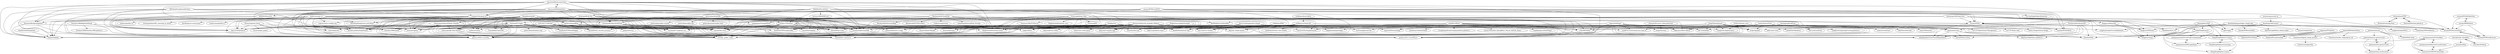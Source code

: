 digraph G {
"teadocs/numpy-cn" -> "teadocs/pandas-cn" ["e"=1]
"teadocs/numpy-cn" -> "teadocs/matplotlib-cn" ["e"=1]
"teadocs/numpy-cn" -> "lisniuse/reqman"
"teadocs/numpy-cn" -> "gytdove/WEB_GrowWay"
"teadocs/numpy-cn" -> "matrixgardener/ML_Learning_In_Action" ["e"=1]
"teadocs/numpy-cn" -> "gytdove/langxdBlog"
"teadocs/numpy-cn" -> "sugarac/react-cnodejs.org" ["e"=1]
"teadocs/numpy-cn" -> "unseim/WYNetWork" ["e"=1]
"teadocs/numpy-cn" -> "BestDingSheng/Learn-and-Share"
"teadocs/numpy-cn" -> "chenyongci/JD-Mall-Master"
"teadocs/numpy-cn" -> "petterobam/learn-scrapy" ["e"=1]
"teadocs/numpy-cn" -> "leochan2017/zgjm"
"teadocs/numpy-cn" -> "JserWang/vue-event-proxy" ["e"=1]
"teadocs/numpy-cn" -> "Rice4Gua/ZhihuDailyFlutter"
"teadocs/numpy-cn" -> "chg122345/jleopard"
"becauseofAI/awesome-face" -> "becauseofAI/MobileFace"
"becauseofAI/awesome-face" -> "hmhuo/pip-plus"
"becauseofAI/awesome-face" -> "Rice4Gua/ZhihuDailyFlutter"
"becauseofAI/awesome-face" -> "SummerOak/CrashSDK"
"becauseofAI/awesome-face" -> "liugene/linkphp"
"becauseofAI/awesome-face" -> "Jasonnor/Backpropagation"
"becauseofAI/awesome-face" -> "chuchur/kui-react"
"becauseofAI/awesome-face" -> "xiaogan18/msgserver"
"becauseofAI/awesome-face" -> "gytdove/WEB_GrowWay"
"becauseofAI/awesome-face" -> "SunshineBrother/SwiftTools"
"becauseofAI/awesome-face" -> "aizuzi/FastAdapter" ["e"=1]
"becauseofAI/awesome-face" -> "elizond0/M-Commerce"
"becauseofAI/awesome-face" -> "CP-0/py_spider_codes"
"becauseofAI/awesome-face" -> "unseim/WYNetWork" ["e"=1]
"becauseofAI/awesome-face" -> "liweimin1996/xiaoAI"
"becauseofAI/MobileFace" -> "SummerOak/CrashSDK"
"becauseofAI/MobileFace" -> "liugene/linkphp"
"becauseofAI/MobileFace" -> "gytdove/WEB_GrowWay"
"becauseofAI/MobileFace" -> "becauseofAI/awesome-face"
"becauseofAI/MobileFace" -> "xiaogan18/msgserver"
"becauseofAI/MobileFace" -> "SunshineBrother/SwiftTools"
"becauseofAI/MobileFace" -> "Rice4Gua/ZhihuDailyFlutter"
"becauseofAI/MobileFace" -> "liweimin1996/xiaoAI"
"becauseofAI/MobileFace" -> "chuchur/kui-react"
"becauseofAI/MobileFace" -> "aizuzi/FastAdapter" ["e"=1]
"becauseofAI/MobileFace" -> "elizond0/Vps-notes"
"becauseofAI/MobileFace" -> "CP-0/py_spider_codes"
"becauseofAI/MobileFace" -> "hmhuo/pip-plus"
"becauseofAI/MobileFace" -> "elizond0/M-Commerce"
"becauseofAI/MobileFace" -> "chg122345/jleopard"
"zolad/ZoomInImageView" -> "liugene/linkphp"
"BlackmodeN/iCloudDisk" -> "BlackmodeN/AwesomeBlog"
"BlackmodeN/iCloudDisk" -> "BlackmodeN/CSVEncoders"
"BlackmodeN/iCloudDisk" -> "GoldenLiang/toutiao"
"BlackmodeN/iCloudDisk" -> "MaiJiantian/blockchain-kotlin"
"BlackmodeN/iCloudDisk" -> "gytdove/WEB_GrowWay"
"BlackmodeN/iCloudDisk" -> "gytdove/iOS_FriendShare"
"BlackmodeN/iCloudDisk" -> "chenyongci/JD-Mall-Master"
"BlackmodeN/iCloudDisk" -> "ddzy/react-employ-app"
"BlackmodeN/iCloudDisk" -> "CP-0/py_spider_codes"
"BlackmodeN/iCloudDisk" -> "liweimin1996/xiaoAI"
"BlackmodeN/iCloudDisk" -> "zhuyiche/sfcn-opi"
"BlackmodeN/iCloudDisk" -> "SummerOak/CrashSDK"
"BlackmodeN/iCloudDisk" -> "chuchur/kui-react"
"BlackmodeN/iCloudDisk" -> "unseim/WYKit"
"BlackmodeN/iCloudDisk" -> "quhailong/NetworkDisk_Storage" ["e"=1]
"toxicaker/job_shceduler" -> "toxicaker/ltcd4vip"
"toxicaker/job_shceduler" -> "toxicaker/blog"
"toxicaker/ltcd4vip" -> "toxicaker/job_shceduler"
"Yoshino-UI/Yoshino" -> "gytdove/WEB_GrowWay"
"Yoshino-UI/Yoshino" -> "leochan2017/p2pcalc-xcx"
"Yoshino-UI/Yoshino" -> "liugene/linkphp"
"Yoshino-UI/Yoshino" -> "elizond0/M-Commerce"
"Yoshino-UI/Yoshino" -> "elizond0/Vps-notes"
"Yoshino-UI/Yoshino" -> "SummerOak/CrashSDK"
"Yoshino-UI/Yoshino" -> "CP-0/py_spider_codes"
"Yoshino-UI/Yoshino" -> "lisniuse/reqman"
"Yoshino-UI/Yoshino" -> "chg122345/jleopard"
"Yoshino-UI/Yoshino" -> "RealMoMo/Android-Tips"
"sxfad/porter" -> "chrisli-03/SortingAnimation"
"sxfad/porter" -> "L-WJ1995/Slider"
"sxfad/porter" -> "MaiJiantian/blockchain-kotlin"
"sxfad/porter" -> "RealMoMo/Android-Tips"
"sxfad/porter" -> "zhuyiche/sfcn-opi"
"sxfad/porter" -> "Chasel-Shao/CSModel" ["e"=1]
"sxfad/porter" -> "fakeyanss/Hexo-Album"
"sxfad/porter" -> "gytdove/WEB_GrowWay"
"sxfad/porter" -> "Daintly/DYKit"
"sxfad/porter" -> "pikapikapikachuuu/VisualDependency"
"sxfad/porter" -> "liugene/linkphp"
"sxfad/porter" -> "petterobam/learn-scrapy" ["e"=1]
"sxfad/porter" -> "chg122345/jleopard"
"sxfad/porter" -> "CP-0/py_spider_codes"
"sxfad/porter" -> "Rice4Gua/ZhihuDailyFlutter"
"weijhfly/rolldate" -> "weijhfly/jqueryDatePlugin"
"weijhfly/rolldate" -> "pikapikapikachuuu/VisualDependency"
"weijhfly/rolldate" -> "gytdove/WEB_GrowWay"
"weijhfly/rolldate" -> "Daintly/DYKit"
"weijhfly/rolldate" -> "chrisli-03/SortingAnimation"
"weijhfly/rolldate" -> "L-WJ1995/Slider"
"weijhfly/rolldate" -> "jack870131/awesome-java-note-cn"
"weijhfly/rolldate" -> "geminate/d-tools"
"weijhfly/rolldate" -> "SunAlwaysOnline/Sukeda" ["e"=1]
"weijhfly/rolldate" -> "lisniuse/reqman"
"weijhfly/rolldate" -> "chg122345/wechatApp"
"weijhfly/rolldate" -> "tsunghanjacktsai/tsunghanjacktsai.github.io" ["e"=1]
"weijhfly/rolldate" -> "zhuyiche/sfcn-opi"
"weijhfly/rolldate" -> "MaiJiantian/blockchain-kotlin"
"weijhfly/rolldate" -> "chrisli-03/Docker_SpringBoot_Tomcat_MySQL_Demo"
"SummerOak/CrashSDK" -> "liugene/linkphp"
"SummerOak/CrashSDK" -> "gytdove/WEB_GrowWay"
"SummerOak/CrashSDK" -> "elizond0/M-Commerce"
"SummerOak/CrashSDK" -> "gytdove/iOS_FriendShare"
"petterobam/html2file" -> "gytdove/WEB_GrowWay"
"petterobam/html2file" -> "petterobam/sqlite-console" ["e"=1]
"petterobam/html2file" -> "petterobam/sqlite-oop" ["e"=1]
"petterobam/html2file" -> "SummerOak/CrashSDK"
"petterobam/html2file" -> "elizond0/M-Commerce"
"petterobam/html2file" -> "lisniuse/reqman"
"petterobam/html2file" -> "gytdove/iOS_FriendShare"
"petterobam/html2file" -> "liugene/linkphp"
"petterobam/html2file" -> "petterobam/mds2index.html" ["e"=1]
"petterobam/html2file" -> "petterobam/learn-scrapy" ["e"=1]
"petterobam/html2file" -> "gytdove/langxdBlog"
"petterobam/html2file" -> "chenyongci/JD-Mall-Master"
"petterobam/html2file" -> "kealdishx/ZSNavigationBar"
"petterobam/html2file" -> "CP-0/py_spider_codes"
"petterobam/html2file" -> "elizond0/Vps-notes"
"limxing/LaplaceKLine" -> "rui7157/Operational-Management"
"limxing/LaplaceKLine" -> "rui7157/Daily-code"
"limxing/LaplaceKLine" -> "clarity-design/clarity-design"
"limxing/LaplaceKLine" -> "kev1nzh/qinker"
"limxing/LaplaceKLine" -> "kev1nzh/small-koa"
"limxing/LaplaceKLine" -> "kev1nzh/vue-wechat"
"songpanpan/ChangePhone" -> "kealdishx/ZSNavigationBar"
"songpanpan/ChangePhone" -> "leochan2017/p2pcalc-xcx"
"songpanpan/ChangePhone" -> "chuchur/kui-react"
"MQZHot/DaisyNet" -> "Jasonnor/Backpropagation"
"MQZHot/DaisyNet" -> "SunshineBrother/SwiftTools"
"MQZHot/DaisyNet" -> "chg122345/jleopard"
"HitChainFoundation/hitchain" -> "liugene/linkphp"
"HitChainFoundation/hitchain" -> "unseim/WYKit"
"HitChainFoundation/hitchain" -> "Jasonnor/Backpropagation"
"HitChainFoundation/hitchain" -> "xiaogan18/msgserver"
"HitChainFoundation/hitchain" -> "weiforce/coinex" ["e"=1]
"HitChainFoundation/hitchain" -> "chg122345/jleopard"
"HitChainFoundation/hitchain" -> "lisniuse/reqman"
"HitChainFoundation/hitchain" -> "gytdove/WEB_GrowWay"
"burhanxz/Distributed-KV" -> "DostylcWu/ssr-linux"
"burhanxz/Distributed-KV" -> "Daintly/DYKit"
"burhanxz/Distributed-KV" -> "fakeYanss/fakeYanss.github.io"
"burhanxz/Distributed-KV" -> "geminate/d-tools"
"burhanxz/Distributed-KV" -> "L-WJ1995/Slider"
"burhanxz/Distributed-KV" -> "pikapikapikachuuu/VisualDependency"
"burhanxz/Distributed-KV" -> "chg122345/wechatApp"
"Jasonnor/th-music-video-generator" -> "striges/arc4nix"
"JimCurryWang/python-shopee" -> "RealMoMo/Android-Tips"
"JimCurryWang/python-shopee" -> "Echosong/wxpay"
"JimCurryWang/python-shopee" -> "chg122345/wechatApp"
"JimCurryWang/python-shopee" -> "SummerOak/CrashSDK"
"JimCurryWang/python-shopee" -> "MaiJiantian/blockchain-kotlin"
"JimCurryWang/python-shopee" -> "L-WJ1995/Slider"
"JimCurryWang/python-shopee" -> "ddzy/react-count-game"
"JimCurryWang/python-shopee" -> "elizond0/Vps-notes"
"JimCurryWang/python-shopee" -> "zhuyiche/sfcn-opi"
"JimCurryWang/python-shopee" -> "kev1nzh/vue-wechat"
"JimCurryWang/python-shopee" -> "eddy-hu/property-show"
"JimCurryWang/python-shopee" -> "gytdove/WEB_GrowWay"
"JimCurryWang/python-shopee" -> "GuoGuang/pinyinUtils"
"JimCurryWang/python-shopee" -> "siegluo/demo"
"JimCurryWang/python-shopee" -> "eddy-hu/ac-tutor"
"MengRao/tcpshm" -> "gytdove/WEB_GrowWay"
"MengRao/tcpshm" -> "RealMoMo/Android-Tips"
"MengRao/tcpshm" -> "CP-0/py_spider_codes"
"MengRao/tcpshm" -> "TraceabilityChain/TAC"
"MengRao/tcpshm" -> "chg122345/jleopard"
"MengRao/tcpshm" -> "chuchur/kui-react"
"MengRao/tcpshm" -> "liugene/linkphp"
"MengRao/tcpshm" -> "elizond0/M-Commerce"
"MengRao/tcpshm" -> "Rice4Gua/ZhihuDailyFlutter"
"MengRao/tcpshm" -> "SummerOak/CrashSDK"
"MengRao/tcpshm" -> "elizond0/web_security_practice"
"MengRao/tcpshm" -> "gytdove/langxdBlog"
"MengRao/tcpshm" -> "MaiJiantian/blockchain-kotlin"
"MengRao/tcpshm" -> "chenyongci/Android-Week-Calendar"
"MengRao/tcpshm" -> "lisniuse/reqman"
"MQZHot/ZCycleView" -> "MQZHot/DaisyNet"
"MQZHot/ZCycleView" -> "dingpuyu/xiaoji"
"MQZHot/ZCycleView" -> "dingpuyu/XTRouter"
"MQZHot/ZCycleView" -> "Jasonnor/README.md"
"MQZHot/ZCycleView" -> "RealMoMo/CircleFloatBar"
"MQZHot/ZCycleView" -> "weiforce/coinex" ["e"=1]
"MQZHot/ZCycleView" -> "liugene/linkphp"
"MQZHot/ZCycleView" -> "SunshineBrother/SwiftTools"
"MQZHot/ZCycleView" -> "elizond0/M-Commerce"
"MQZHot/ZCycleView" -> "unseim/WYKit"
"MQZHot/ZCycleView" -> "conghuahuadan/CustomKeyboard"
"MQZHot/ZCycleView" -> "SummerOak/CrashSDK"
"MQZHot/ZCycleView" -> "gytdove/WEB_GrowWay"
"MQZHot/ZCycleView" -> "Yoshino-UI/Yoshino"
"MQZHot/ZCycleView" -> "chuchur/kui-react"
"pvasa/cameraview-ex" -> "duanhong169/Camera"
"Android500/AndroidLua" -> "Charleswyt/audio_steganalysis_ml"
"Android500/AndroidLua" -> "Daintly/DYLoadviewHud"
"Android500/AndroidLua" -> "Charleswyt/digital_image_process"
"Android500/AndroidLua" -> "Daintly/DYKit"
"xiaogan18/msgserver" -> "liugene/linkphp"
"xiaogan18/msgserver" -> "SummerOak/CrashSDK"
"xiaogan18/msgserver" -> "gytdove/WEB_GrowWay"
"xiaogan18/msgserver" -> "lisniuse/reqman"
"xiaogan18/msgserver" -> "chg122345/jleopard"
"xiaogan18/msgserver" -> "Yoshino-UI/Yoshino"
"xiaogan18/msgserver" -> "chenyongci/JD-Mall-Master"
"xiaogan18/msgserver" -> "Rice4Gua/ZhihuDailyFlutter"
"xiaogan18/msgserver" -> "elizond0/Vps-notes"
"xiaogan18/msgserver" -> "gytdove/iOS_FriendShare"
"xiaogan18/msgserver" -> "CP-0/py_spider_codes"
"xiaogan18/msgserver" -> "elizond0/M-Commerce"
"xiaogan18/msgserver" -> "chuchur/kui-react"
"xiaogan18/msgserver" -> "leochan2017/p2pcalc-xcx"
"xiaogan18/msgserver" -> "BestDingSheng/Learn-and-Share"
"duanhong169/Camera" -> "opensug/js"
"duanhong169/Camera" -> "dingpuyu/XTRouter"
"duanhong169/Camera" -> "duanhong169/TextButton"
"duanhong169/Camera" -> "conghuahuadan/News"
"duanhong169/Camera" -> "dingpuyu/xiaoji"
"zhazhalaila/hyperledger-simple-app" -> "boostarea/hyperion"
"zhazhalaila/hyperledger-simple-app" -> "Daintly/DYReachability"
"zhazhalaila/hyperledger-simple-app" -> "eddy-hu/ac-tutor"
"zhazhalaila/hyperledger-simple-app" -> "fakeYanss/geektime_ebook_maker"
"zhazhalaila/hyperledger-simple-app" -> "Daintly/DYKit"
"jiaruncao/adversial_example_defense" -> "gytdove/WEB_GrowWay"
"jiaruncao/adversial_example_defense" -> "ddzy/react-employ-app"
"jiaruncao/adversial_example_defense" -> "elizond0/web_security_practice"
"jiaruncao/adversial_example_defense" -> "elizond0/Vps-notes"
"jiaruncao/adversial_example_defense" -> "gytdove/iOS_FriendShare"
"jiaruncao/adversial_example_defense" -> "ddzy/react-count-game"
"jiaruncao/adversial_example_defense" -> "kealdishx/ZSNavigationBar"
"jiaruncao/adversial_example_defense" -> "CP-0/py_spider_codes"
"jiaruncao/adversial_example_defense" -> "ddzy/my-simple-jquery"
"jiaruncao/adversial_example_defense" -> "chuchur/kui-react"
"jiaruncao/adversial_example_defense" -> "elizond0/M-Commerce"
"jiaruncao/adversial_example_defense" -> "siegluo/demo"
"jiaruncao/adversial_example_defense" -> "ddzy/make-my-redux"
"jiaruncao/adversial_example_defense" -> "kev1nzh/qinker"
"jiaruncao/adversial_example_defense" -> "kev1nzh/vue-wechat"
"Baiang/ReactSSR" -> "HongHongMak/we-to-mjava"
"Baiang/ReactSSR" -> "conghuahuadan/CustomKeyboard"
"Baiang/ReactSSR" -> "wktadmin/short_url"
"Baiang/ReactSSR" -> "dingpuyu/xiaoji"
"Baiang/ReactSSR" -> "postponement/LYCCarProgressAnimation"
"Baiang/ReactSSR" -> "opensug/js"
"Baiang/ReactSSR" -> "unseim/WYPhotoBrowser"
"Baiang/ReactSSR" -> "zolad/ShapeLayout"
"geminate/mwave" -> "geminate/mpvue-gesture-lock"
"geminate/mwave" -> "geminate/easy-mock-server"
"geminate/mwave" -> "geminate/mini-gesture-lock"
"geminate/mwave" -> "L-WJ1995/MI_html"
"geminate/mwave" -> "Daintly/DYKit"
"HLearning/unet_keras" -> "HLearning/ai_papers" ["e"=1]
"HLearning/unet_keras" -> "gytdove/WEB_GrowWay"
"HLearning/unet_keras" -> "lisniuse/reqman"
"HLearning/unet_keras" -> "CP-0/py_spider_codes"
"HLearning/unet_keras" -> "chg122345/jleopard"
"Harlonxl/minFTPD" -> "Harlonxl/Harlonxl.github.io"
"Harlonxl/minFTPD" -> "Harlonxl/Learning-Note"
"Harlonxl/minFTPD" -> "unseim/WYPasswordView"
"Harlonxl/minFTPD" -> "unseim/WYKit"
"zhupingqi/RuiJi.Net" -> "kealdishx/ZSNavigationBar"
"zhupingqi/RuiJi.Net" -> "hmhuo/pip-plus"
"zhupingqi/RuiJi.Net" -> "chuchur/kui-react"
"zhupingqi/RuiJi.Net" -> "Rice4Gua/ZhihuDailyFlutter"
"zhupingqi/RuiJi.Net" -> "leochan2017/p2pcalc-xcx"
"zhupingqi/RuiJi.Net" -> "songpanpan/ChangePhone"
"zhupingqi/RuiJi.Net" -> "gytdove/WEB_GrowWay"
"zhupingqi/RuiJi.Net" -> "weiforce/coinex" ["e"=1]
"zhupingqi/RuiJi.Net" -> "elizond0/M-Commerce"
"zhupingqi/RuiJi.Net" -> "kealdishx/ICMethodDigger"
"zhupingqi/RuiJi.Net" -> "aizuzi/FastAdapter" ["e"=1]
"zhupingqi/RuiJi.Net" -> "sugarac/react-cnodejs.org" ["e"=1]
"zhupingqi/RuiJi.Net" -> "TraceabilityChain/TAC"
"zhupingqi/RuiJi.Net" -> "liweimin1996/xiaoAI"
"zhupingqi/RuiJi.Net" -> "SummerOak/CrashSDK"
"SunshineBrother/SwiftTools" -> "SummerOak/CrashSDK"
"SunshineBrother/SwiftTools" -> "liugene/linkphp"
"SunshineBrother/SwiftTools" -> "chg122345/jleopard"
"SunshineBrother/SwiftTools" -> "gytdove/WEB_GrowWay"
"SunshineBrother/SwiftTools" -> "CP-0/py_spider_codes"
"SunshineBrother/SwiftTools" -> "elizond0/M-Commerce"
"SunshineBrother/SwiftTools" -> "leochan2017/p2pcalc-xcx"
"SunshineBrother/SwiftTools" -> "elizond0/Vps-notes"
"SunshineBrother/SwiftTools" -> "chuchur/kui-react"
"SunshineBrother/SwiftTools" -> "liweimin1996/xiaoAI"
"SunshineBrother/SwiftTools" -> "gytdove/iOS_FriendShare"
"chenyongci/JD-Mall-Master" -> "gytdove/WEB_GrowWay"
"chenyongci/JD-Mall-Master" -> "CP-0/py_spider_codes"
"chenyongci/JD-Mall-Master" -> "gytdove/iOS_FriendShare"
"zolad/VideoSlimmer" -> "zolad/FilterRenderer"
"zolad/VideoSlimmer" -> "RealMoMo/Android-Tips"
"zolad/VideoSlimmer" -> "yanglovewang/yanglovewang.github.io"
"zolad/VideoSlimmer" -> "striges/gapuff"
"zolad/VideoSlimmer" -> "elizond0/M-Commerce"
"zolad/VideoSlimmer" -> "yanglovewang/learnjava"
"zolad/VideoSlimmer" -> "elizond0/Vps-notes"
"zolad/VideoSlimmer" -> "MaiJiantian/hyperledger"
"zolad/VideoSlimmer" -> "gytdove/iOS_FriendShare"
"zolad/VideoSlimmer" -> "fakeyanss/Hexo-Album"
"zolad/VideoSlimmer" -> "kev1nzh/qinker"
"zolad/VideoSlimmer" -> "ddzy/my-simple-jquery"
"MaiJiantian/solidityExample" -> "MaiJiantian/blockchain-kotlin"
"MaiJiantian/solidityExample" -> "MaiJiantian/hyperledger"
"postponement/LYCStarRate" -> "postponement/ReactiveCocoaPractise"
"postponement/LYCStarRate" -> "LiuLiuLiuYC/MVVM-Sinaweibo"
"postponement/LYCStarRate" -> "postponement/RNLoginDemo"
"Harlonxl/Harlonxl.github.io" -> "Harlonxl/minFTPD"
"dingpuyu/XTRouter" -> "dingpuyu/xiaoji"
"chenyongci/Android-Week-Calendar" -> "gytdove/WEB_GrowWay"
"chenyongci/Android-Week-Calendar" -> "liugene/linkphp"
"chenyongci/Android-Week-Calendar" -> "CP-0/py_spider_codes"
"chenyongci/Android-Week-Calendar" -> "chenyongci/JD-Mall-Master"
"chenyongci/Android-Week-Calendar" -> "chg122345/jleopard"
"chenyongci/Android-Week-Calendar" -> "elizond0/M-Commerce"
"chenyongci/Android-Week-Calendar" -> "lisniuse/reqman"
"chenyongci/Android-Week-Calendar" -> "elizond0/web_security_practice"
"postponement/RNLoginDemo" -> "postponement/LYCCarProgressAnimation"
"LiuLiuLiuYC/MVVM-Sinaweibo" -> "postponement/ReactiveCocoaPractise"
"LiuLiuLiuYC/MVVM-Sinaweibo" -> "postponement/LYCStarRate"
"unseim/WYPhotoBrowser" -> "unseim/WYPasswordView"
"zolad/ShapeLayout" -> "HongHongMak/we-to-mjava"
"zolad/ShapeLayout" -> "HongHongMak/we-to-java"
"zolad/ShapeLayout" -> "dingpuyu/xiaoji"
"zolad/ShapeLayout" -> "postponement/LYCCarProgressAnimation"
"zolad/ShapeLayout" -> "postponement/RNLoginDemo"
"gytdove/langxdBlog" -> "gytdove/WEB_GrowWay"
"gytdove/langxdBlog" -> "gytdove/iOS_FriendShare"
"gytdove/langxdBlog" -> "elizond0/M-Commerce"
"gytdove/langxdBlog" -> "lisniuse/reqman"
"gytdove/langxdBlog" -> "CP-0/py_spider_codes"
"liweimin1996/BigDataMining" -> "liweimin1996/xiaoAI"
"liweimin1996/BigDataMining" -> "liweimin1996/liweimin1996.github.io"
"liweimin1996/BigDataMining" -> "gytdove/WEB_GrowWay"
"geminate/d-tools" -> "DostylcWu/ssr-linux"
"geminate/d-tools" -> "Daintly/DYKit"
"geminate/d-tools" -> "pikapikapikachuuu/VisualDependency"
"geminate/d-tools" -> "fakeYanss/fakeYanss.github.io"
"evilbinary/duck-editor" -> "evilbinary/scheme-lib"
"samlss/FunnyViews" -> "samlss/LovelyView"
"samlss/FunnyViews" -> "geminate/d-tools"
"samlss/FunnyViews" -> "L-WJ1995/Slider"
"samlss/FunnyViews" -> "fakeyanss/Hexo-Album"
"samlss/FunnyViews" -> "gytdove/WEB_GrowWay"
"samlss/FunnyViews" -> "RealMoMo/Android-Tips"
"samlss/FunnyViews" -> "pikapikapikachuuu/VisualDependency"
"samlss/FunnyViews" -> "elizond0/Vps-notes"
"samlss/FunnyViews" -> "gytdove/iOS_FriendShare"
"samlss/FunnyViews" -> "rui7157/Operational-Management"
"samlss/FunnyViews" -> "jack870131/awesome-java-note-cn"
"samlss/FunnyViews" -> "fakeYanss/leetcode"
"samlss/FunnyViews" -> "striges/gapuff"
"samlss/FunnyViews" -> "samlss/XAnimator"
"samlss/FunnyViews" -> "GuoGuang/pinyinUtils"
"zlc921022/easy_mvp" -> "yanglovewang/yanglovewang.github.io"
"zlc921022/easy_mvp" -> "yanglovewang/learnjava"
"Harlonxl/Learning-Note" -> "Harlonxl/minFTPD"
"HongHongMak/we-to-mjava" -> "HongHongMak/moocLearning"
"HongHongMak/we-to-mjava" -> "HongHongMak/we-to-java"
"HongHongMak/moocLearning" -> "HongHongMak/we-to-mjava"
"HongHongMak/moocLearning" -> "HongHongMak/we-to-java"
"toxicaker/blog" -> "LiuLiuLiuYC/MVVM-Sinaweibo"
"geminate/mini-gesture-lock" -> "geminate/mpvue-gesture-lock"
"geminate/mini-gesture-lock" -> "geminate/easy-mock-server"
"geminate/mpvue-gesture-lock" -> "geminate/easy-mock-server"
"geminate/mpvue-gesture-lock" -> "geminate/mini-gesture-lock"
"wilddylan/APKit" -> "RealMoMo/Android-Tips"
"dingpuyu/WaterFall" -> "dingpuyu/xiaoji"
"dingpuyu/WaterFall" -> "dingpuyu/XTRouter"
"q191201771/libchef" -> "CP-0/py_spider_codes"
"q191201771/libchef" -> "elizond0/M-Commerce"
"q191201771/libchef" -> "gytdove/WEB_GrowWay"
"q191201771/libchef" -> "elizond0/web_security_practice"
"q191201771/libchef" -> "elizond0/Vps-notes"
"q191201771/libchef" -> "RealMoMo/Android-Tips"
"q191201771/libchef" -> "leochan2017/p2pcalc-xcx"
"q191201771/libchef" -> "chuchur/kui-react"
"q191201771/libchef" -> "hmhuo/pip-plus"
"q191201771/libchef" -> "liweimin1996/xiaoAI"
"q191201771/libchef" -> "kealdishx/ZSNavigationBar"
"q191201771/libchef" -> "chg122345/jleopard"
"q191201771/libchef" -> "siegluo/demo"
"q191201771/libchef" -> "pinqy520/vrf.js"
"q191201771/libchef" -> "lisniuse/reqman"
"ripperhe/Debugo" -> "L-WJ1995/Slider"
"ripperhe/Debugo" -> "pikapikapikachuuu/VisualDependency"
"ripperhe/Debugo" -> "Daintly/DYKit"
"ripperhe/Debugo" -> "striges/arc4nix"
"ripperhe/Debugo" -> "chrisli-03/SortingAnimation"
"ripperhe/Debugo" -> "zhuyiche/sfcn-opi"
"ripperhe/Debugo" -> "geminate/d-tools"
"ripperhe/Debugo" -> "DostylcWu/ssr-linux"
"ripperhe/Debugo" -> "MaiJiantian/blockchain-kotlin"
"ripperhe/Debugo" -> "fakeyanss/Hexo-Album"
"ripperhe/Debugo" -> "striges/gapuff"
"ripperhe/Debugo" -> "gytdove/WEB_GrowWay"
"ripperhe/Debugo" -> "jack870131/awesome-java-note-cn"
"ripperhe/Debugo" -> "lisniuse/reqman"
"ripperhe/Debugo" -> "CP-0/py_spider_codes"
"ripperhe/ZYTagView" -> "ripperhe/ZYGCDTimer"
"ripperhe/ZYTagView" -> "Daintly/DYLoadviewHud"
"ripperhe/ZYTagView" -> "Daintly/DYKit"
"ripperhe/ZYTagView" -> "pikapikapikachuuu/VisualDependency"
"evilbinary/scheme-lib" -> "CP-0/py_spider_codes"
"evilbinary/scheme-lib" -> "RealMoMo/Android-Tips"
"evilbinary/scheme-lib" -> "kev1nzh/qinker"
"evilbinary/scheme-lib" -> "kev1nzh/vue-wechat"
"evilbinary/scheme-lib" -> "chuchur/kui-react"
"evilbinary/scheme-lib" -> "elizond0/M-Commerce"
"evilbinary/scheme-lib" -> "gytdove/WEB_GrowWay"
"evilbinary/scheme-lib" -> "elizond0/web_security_practice"
"evilbinary/scheme-lib" -> "gytdove/iOS_FriendShare"
"evilbinary/scheme-lib" -> "kealdishx/ZSNavigationBar"
"evilbinary/scheme-lib" -> "ddzy/react-employ-app"
"evilbinary/scheme-lib" -> "ddzy/my-simple-jquery"
"evilbinary/scheme-lib" -> "kealdishx/idvalue-view-builder"
"evilbinary/scheme-lib" -> "kev1nzh/small-koa"
"evilbinary/scheme-lib" -> "yanglovewang/learnjava"
"Jasonnor/Backpropagation" -> "chg122345/jleopard"
"Jasonnor/Backpropagation" -> "liugene/linkphp"
"Jasonnor/Backpropagation" -> "gytdove/WEB_GrowWay"
"Charleswyt/digital_image_process" -> "Charleswyt/algorithm"
"unseim/WYKit" -> "unseim/WYPasswordView"
"unseim/WYKit" -> "unseim/WYNetWork" ["e"=1]
"unseim/WYKit" -> "liugene/linkphp"
"unseim/WYKit" -> "SummerOak/CrashSDK"
"unseim/WYFoldTableView" -> "unseim/WKWebView"
"unseim/WYFoldTableView" -> "unseim/WYPasswordView"
"unseim/WYIDCardOCR" -> "unseim/WYNetWork" ["e"=1]
"unseim/WYIDCardOCR" -> "unseim/WYKit"
"unseim/WYIDCardOCR" -> "Ao-Lee/SingleObjectDetection" ["e"=1]
"unseim/WYIDCardOCR" -> "unseim/WYPasswordView"
"unseim/WYIDCardOCR" -> "gytdove/WEB_GrowWay"
"unseim/WYIDCardOCR" -> "zhupingqi/RuiJi.Net"
"unseim/WYIDCardOCR" -> "RealMoMo/Android-Tips"
"unseim/WYIDCardOCR" -> "elizond0/M-Commerce"
"unseim/WYIDCardOCR" -> "chuchur/kui-react"
"unseim/WYIDCardOCR" -> "CP-0/py_spider_codes"
"unseim/WYIDCardOCR" -> "Rice4Gua/ZhihuDailyFlutter"
"unseim/WYIDCardOCR" -> "leochan2017/p2pcalc-xcx"
"duanhong169/PickerView" -> "dingpuyu/xiaoji"
"duanhong169/PickerView" -> "dingpuyu/XTRouter"
"duanhong169/PickerView" -> "opensug/js"
"duanhong169/PickerView" -> "SummerOak/CrashSDK"
"duanhong169/PickerView" -> "dingpuyu/WaterFall"
"duanhong169/PickerView" -> "Yoshino-UI/Yoshino"
"duanhong169/PickerView" -> "wktadmin/short_url"
"duanhong169/PickerView" -> "RealMoMo/CircleFloatBar"
"duanhong169/PickerView" -> "songpanpan/ChangePhone"
"duanhong169/PickerView" -> "unseim/WYPasswordView"
"duanhong169/PickerView" -> "zolad/ShapeLayout"
"duanhong169/PickerView" -> "leochan2017/p2pcalc-xcx"
"duanhong169/PickerView" -> "Rice4Gua/ZhihuDailyFlutter"
"duanhong169/PickerView" -> "unseim/WYKit"
"duanhong169/PickerView" -> "leochan2017/zgjm"
"leochan2017/zgjm" -> "leochan2017/p2pcalc-xcx"
"leochan2017/zgjm" -> "chuchur/kui-react"
"leochan2017/zgjm" -> "kealdishx/ZSNavigationBar"
"leochan2017/zgjm" -> "aizuzi/FastAdapter" ["e"=1]
"leochan2017/zgjm" -> "elizond0/M-Commerce"
"leochan2017/zgjm" -> "gytdove/WEB_GrowWay"
"leochan2017/zgjm" -> "CP-0/py_spider_codes"
"leochan2017/zgjm" -> "liweimin1996/xiaoAI"
"leochan2017/zgjm" -> "kealdishx/ICMethodDigger"
"leochan2017/zgjm" -> "hmhuo/pip-plus"
"leochan2017/zgjm" -> "Rice4Gua/ZhihuDailyFlutter"
"leochan2017/zgjm" -> "weiforce/coinex" ["e"=1]
"leochan2017/zgjm" -> "TraceabilityChain/TAC"
"leochan2017/zgjm" -> "petterobam/database-oop"
"leochan2017/zgjm" -> "lisniuse/reqman"
"Echosong/beego_blog" -> "Echosong/ES"
"Echosong/beego_blog" -> "Echosong/wxpay"
"Echosong/beego_blog" -> "MaiJiantian/blockchain-kotlin"
"Echosong/beego_blog" -> "chrisli-03/SortingAnimation"
"Echosong/beego_blog" -> "Chasel-Shao/CSModel" ["e"=1]
"Echosong/beego_blog" -> "BestDingSheng/Learn-and-Share"
"Echosong/beego_blog" -> "MaiJiantian/blockchain--java"
"Echosong/beego_blog" -> "gytdove/WEB_GrowWay"
"Echosong/beego_blog" -> "fakeyanss/Hexo-Album"
"Echosong/beego_blog" -> "CP-0/py_spider_codes"
"Echosong/beego_blog" -> "L-WJ1995/Slider"
"Echosong/beego_blog" -> "lisniuse/reqman"
"Echosong/beego_blog" -> "Swenson1992/TCPServer" ["e"=1]
"Echosong/beego_blog" -> "gytdove/iOS_FriendShare"
"Echosong/beego_blog" -> "petterobam/learn-scrapy" ["e"=1]
"Echosong/ES" -> "MaiJiantian/blockchain-kotlin"
"Echosong/ES" -> "Echosong/wxpay"
"unseim/WYPasswordView" -> "unseim/WYPhotoBrowser"
"unseim/WYPasswordView" -> "unseim/WYKit"
"postponement/ReactiveCocoaPractise" -> "LiuLiuLiuYC/MVVM-Sinaweibo"
"postponement/ReactiveCocoaPractise" -> "postponement/LYCStarRate"
"postponement/LYCCarProgressAnimation" -> "postponement/RNLoginDemo"
"unseim/WKWebView" -> "unseim/WYFoldTableView"
"unseim/WKWebView" -> "unseim/WYPasswordView"
"unseim/WKWebView" -> "unseim/WYPhotoBrowser"
"teadocs/numpy-cn" ["l"="-52.038,-16.502"]
"teadocs/pandas-cn" ["l"="50.782,27.815"]
"teadocs/matplotlib-cn" ["l"="50.795,27.735"]
"lisniuse/reqman" ["l"="-51.979,-16.524"]
"gytdove/WEB_GrowWay" ["l"="-51.98,-16.549"]
"matrixgardener/ML_Learning_In_Action" ["l"="-52.06,-15.895"]
"gytdove/langxdBlog" ["l"="-51.963,-16.527"]
"sugarac/react-cnodejs.org" ["l"="-52.06,-15.874"]
"unseim/WYNetWork" ["l"="-53.213,-16.583"]
"BestDingSheng/Learn-and-Share" ["l"="-52.027,-16.467"]
"chenyongci/JD-Mall-Master" ["l"="-51.997,-16.516"]
"petterobam/learn-scrapy" ["l"="-53.243,-16.541"]
"leochan2017/zgjm" ["l"="-51.997,-16.602"]
"JserWang/vue-event-proxy" ["l"="-53.209,-16.518"]
"Rice4Gua/ZhihuDailyFlutter" ["l"="-52.026,-16.583"]
"chg122345/jleopard" ["l"="-52.017,-16.532"]
"becauseofAI/awesome-face" ["l"="-52.041,-16.568"]
"becauseofAI/MobileFace" ["l"="-52.017,-16.564"]
"hmhuo/pip-plus" ["l"="-52.027,-16.619"]
"SummerOak/CrashSDK" ["l"="-51.997,-16.562"]
"liugene/linkphp" ["l"="-52.026,-16.546"]
"Jasonnor/Backpropagation" ["l"="-52.068,-16.536"]
"chuchur/kui-react" ["l"="-51.987,-16.588"]
"xiaogan18/msgserver" ["l"="-52.003,-16.546"]
"SunshineBrother/SwiftTools" ["l"="-52.007,-16.579"]
"aizuzi/FastAdapter" ["l"="-53.24,-16.521"]
"elizond0/M-Commerce" ["l"="-51.976,-16.577"]
"CP-0/py_spider_codes" ["l"="-51.975,-16.542"]
"liweimin1996/xiaoAI" ["l"="-51.979,-16.6"]
"elizond0/Vps-notes" ["l"="-51.945,-16.561"]
"zolad/ZoomInImageView" ["l"="-52.095,-16.508"]
"BlackmodeN/iCloudDisk" ["l"="-51.978,-16.511"]
"BlackmodeN/AwesomeBlog" ["l"="-52.012,-16.444"]
"BlackmodeN/CSVEncoders" ["l"="-52.004,-16.462"]
"GoldenLiang/toutiao" ["l"="-51.99,-16.466"]
"MaiJiantian/blockchain-kotlin" ["l"="-51.938,-16.481"]
"gytdove/iOS_FriendShare" ["l"="-51.946,-16.536"]
"ddzy/react-employ-app" ["l"="-51.917,-16.555"]
"zhuyiche/sfcn-opi" ["l"="-51.924,-16.493"]
"unseim/WYKit" ["l"="-52.065,-16.579"]
"quhailong/NetworkDisk_Storage" ["l"="-44.931,15.468"]
"toxicaker/job_shceduler" ["l"="-52.311,-16.762"]
"toxicaker/ltcd4vip" ["l"="-52.329,-16.771"]
"toxicaker/blog" ["l"="-52.285,-16.748"]
"Yoshino-UI/Yoshino" ["l"="-51.992,-16.573"]
"leochan2017/p2pcalc-xcx" ["l"="-52.009,-16.617"]
"RealMoMo/Android-Tips" ["l"="-51.934,-16.546"]
"sxfad/porter" ["l"="-51.944,-16.504"]
"chrisli-03/SortingAnimation" ["l"="-51.932,-16.447"]
"L-WJ1995/Slider" ["l"="-51.9,-16.487"]
"Chasel-Shao/CSModel" ["l"="-53.156,-16.535"]
"fakeyanss/Hexo-Album" ["l"="-51.908,-16.505"]
"Daintly/DYKit" ["l"="-51.854,-16.428"]
"pikapikapikachuuu/VisualDependency" ["l"="-51.883,-16.466"]
"weijhfly/rolldate" ["l"="-51.907,-16.456"]
"weijhfly/jqueryDatePlugin" ["l"="-51.917,-16.403"]
"jack870131/awesome-java-note-cn" ["l"="-51.866,-16.477"]
"geminate/d-tools" ["l"="-51.871,-16.453"]
"SunAlwaysOnline/Sukeda" ["l"="-53.226,-16.474"]
"chg122345/wechatApp" ["l"="-51.881,-16.481"]
"tsunghanjacktsai/tsunghanjacktsai.github.io" ["l"="-53.282,-16.556"]
"chrisli-03/Docker_SpringBoot_Tomcat_MySQL_Demo" ["l"="-51.891,-16.396"]
"petterobam/html2file" ["l"="-51.959,-16.549"]
"petterobam/sqlite-console" ["l"="-52.163,-15.9"]
"petterobam/sqlite-oop" ["l"="-52.146,-15.912"]
"petterobam/mds2index.html" ["l"="-52.2,-15.901"]
"kealdishx/ZSNavigationBar" ["l"="-51.951,-16.611"]
"limxing/LaplaceKLine" ["l"="-51.824,-16.61"]
"rui7157/Operational-Management" ["l"="-51.837,-16.562"]
"rui7157/Daily-code" ["l"="-51.798,-16.644"]
"clarity-design/clarity-design" ["l"="-51.783,-16.625"]
"kev1nzh/qinker" ["l"="-51.87,-16.596"]
"kev1nzh/small-koa" ["l"="-51.854,-16.622"]
"kev1nzh/vue-wechat" ["l"="-51.873,-16.577"]
"songpanpan/ChangePhone" ["l"="-52.003,-16.644"]
"MQZHot/DaisyNet" ["l"="-52.088,-16.558"]
"HitChainFoundation/hitchain" ["l"="-52.047,-16.53"]
"weiforce/coinex" ["l"="-53.218,-16.552"]
"burhanxz/Distributed-KV" ["l"="-51.854,-16.449"]
"DostylcWu/ssr-linux" ["l"="-51.874,-16.434"]
"fakeYanss/fakeYanss.github.io" ["l"="-51.827,-16.445"]
"Jasonnor/th-music-video-generator" ["l"="-51.935,-16.326"]
"striges/arc4nix" ["l"="-51.928,-16.38"]
"JimCurryWang/python-shopee" ["l"="-51.909,-16.527"]
"Echosong/wxpay" ["l"="-51.944,-16.459"]
"ddzy/react-count-game" ["l"="-51.895,-16.562"]
"eddy-hu/property-show" ["l"="-51.861,-16.539"]
"GuoGuang/pinyinUtils" ["l"="-51.857,-16.523"]
"siegluo/demo" ["l"="-51.928,-16.595"]
"eddy-hu/ac-tutor" ["l"="-51.844,-16.463"]
"MengRao/tcpshm" ["l"="-51.97,-16.562"]
"TraceabilityChain/TAC" ["l"="-51.965,-16.63"]
"elizond0/web_security_practice" ["l"="-51.944,-16.58"]
"chenyongci/Android-Week-Calendar" ["l"="-51.992,-16.536"]
"MQZHot/ZCycleView" ["l"="-52.053,-16.602"]
"dingpuyu/xiaoji" ["l"="-52.091,-16.668"]
"dingpuyu/XTRouter" ["l"="-52.073,-16.665"]
"Jasonnor/README.md" ["l"="-52.116,-16.599"]
"RealMoMo/CircleFloatBar" ["l"="-52.082,-16.633"]
"conghuahuadan/CustomKeyboard" ["l"="-52.105,-16.638"]
"pvasa/cameraview-ex" ["l"="-52.119,-16.77"]
"duanhong169/Camera" ["l"="-52.099,-16.718"]
"Android500/AndroidLua" ["l"="-51.803,-16.371"]
"Charleswyt/audio_steganalysis_ml" ["l"="-51.798,-16.339"]
"Daintly/DYLoadviewHud" ["l"="-51.796,-16.395"]
"Charleswyt/digital_image_process" ["l"="-51.778,-16.339"]
"opensug/js" ["l"="-52.098,-16.686"]
"duanhong169/TextButton" ["l"="-52.092,-16.746"]
"conghuahuadan/News" ["l"="-52.118,-16.739"]
"zhazhalaila/hyperledger-simple-app" ["l"="-51.839,-16.392"]
"boostarea/hyperion" ["l"="-51.826,-16.369"]
"Daintly/DYReachability" ["l"="-51.85,-16.362"]
"fakeYanss/geektime_ebook_maker" ["l"="-51.833,-16.353"]
"jiaruncao/adversial_example_defense" ["l"="-51.924,-16.577"]
"ddzy/my-simple-jquery" ["l"="-51.887,-16.585"]
"ddzy/make-my-redux" ["l"="-51.895,-16.622"]
"Baiang/ReactSSR" ["l"="-52.128,-16.668"]
"HongHongMak/we-to-mjava" ["l"="-52.146,-16.702"]
"wktadmin/short_url" ["l"="-52.105,-16.659"]
"postponement/LYCCarProgressAnimation" ["l"="-52.163,-16.683"]
"unseim/WYPhotoBrowser" ["l"="-52.125,-16.632"]
"zolad/ShapeLayout" ["l"="-52.135,-16.684"]
"geminate/mwave" ["l"="-51.765,-16.391"]
"geminate/mpvue-gesture-lock" ["l"="-51.745,-16.365"]
"geminate/easy-mock-server" ["l"="-51.739,-16.383"]
"geminate/mini-gesture-lock" ["l"="-51.728,-16.371"]
"L-WJ1995/MI_html" ["l"="-51.734,-16.402"]
"HLearning/unet_keras" ["l"="-52.002,-16.492"]
"HLearning/ai_papers" ["l"="-53.196,-16.325"]
"Harlonxl/minFTPD" ["l"="-52.135,-16.579"]
"Harlonxl/Harlonxl.github.io" ["l"="-52.162,-16.581"]
"Harlonxl/Learning-Note" ["l"="-52.156,-16.565"]
"unseim/WYPasswordView" ["l"="-52.098,-16.607"]
"zhupingqi/RuiJi.Net" ["l"="-51.987,-16.621"]
"kealdishx/ICMethodDigger" ["l"="-51.985,-16.66"]
"zolad/VideoSlimmer" ["l"="-51.881,-16.55"]
"zolad/FilterRenderer" ["l"="-51.813,-16.549"]
"yanglovewang/yanglovewang.github.io" ["l"="-51.817,-16.574"]
"striges/gapuff" ["l"="-51.867,-16.504"]
"yanglovewang/learnjava" ["l"="-51.846,-16.585"]
"MaiJiantian/hyperledger" ["l"="-51.851,-16.49"]
"MaiJiantian/solidityExample" ["l"="-51.892,-16.433"]
"postponement/LYCStarRate" ["l"="-52.23,-16.718"]
"postponement/ReactiveCocoaPractise" ["l"="-52.248,-16.718"]
"LiuLiuLiuYC/MVVM-Sinaweibo" ["l"="-52.254,-16.732"]
"postponement/RNLoginDemo" ["l"="-52.185,-16.697"]
"HongHongMak/we-to-java" ["l"="-52.162,-16.705"]
"liweimin1996/BigDataMining" ["l"="-51.953,-16.652"]
"liweimin1996/liweimin1996.github.io" ["l"="-51.939,-16.708"]
"evilbinary/duck-editor" ["l"="-51.861,-16.661"]
"evilbinary/scheme-lib" ["l"="-51.909,-16.593"]
"samlss/FunnyViews" ["l"="-51.881,-16.516"]
"samlss/LovelyView" ["l"="-51.813,-16.509"]
"fakeYanss/leetcode" ["l"="-51.833,-16.504"]
"samlss/XAnimator" ["l"="-51.832,-16.526"]
"zlc921022/easy_mvp" ["l"="-51.792,-16.588"]
"HongHongMak/moocLearning" ["l"="-52.16,-16.721"]
"wilddylan/APKit" ["l"="-51.973,-16.449"]
"dingpuyu/WaterFall" ["l"="-52.068,-16.686"]
"q191201771/libchef" ["l"="-51.962,-16.588"]
"pinqy520/vrf.js" ["l"="-51.921,-16.655"]
"ripperhe/Debugo" ["l"="-51.912,-16.474"]
"ripperhe/ZYTagView" ["l"="-51.816,-16.424"]
"ripperhe/ZYGCDTimer" ["l"="-51.776,-16.424"]
"kealdishx/idvalue-view-builder" ["l"="-51.883,-16.641"]
"Charleswyt/algorithm" ["l"="-51.765,-16.318"]
"unseim/WYFoldTableView" ["l"="-52.138,-16.606"]
"unseim/WKWebView" ["l"="-52.141,-16.621"]
"unseim/WYIDCardOCR" ["l"="-52.016,-16.596"]
"Ao-Lee/SingleObjectDetection" ["l"="-53.014,-16.521"]
"duanhong169/PickerView" ["l"="-52.057,-16.634"]
"petterobam/database-oop" ["l"="-52.007,-16.678"]
"Echosong/beego_blog" ["l"="-51.963,-16.475"]
"Echosong/ES" ["l"="-51.955,-16.429"]
"MaiJiantian/blockchain--java" ["l"="-51.992,-16.413"]
"Swenson1992/TCPServer" ["l"="-53.054,-16.617"]
}